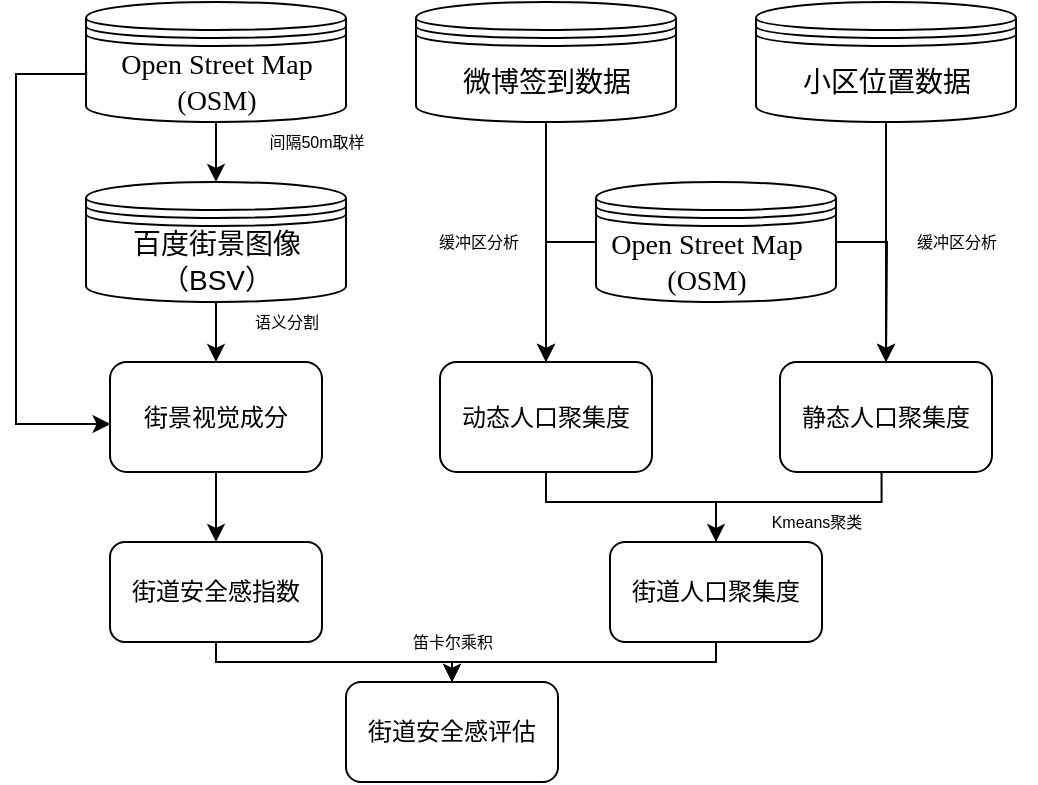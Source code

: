 <mxfile version="14.9.6" type="github">
  <diagram id="6N_ewtBZJs5F_yJLtqRA" name="Page-1">
    <mxGraphModel dx="811" dy="458" grid="1" gridSize="10" guides="1" tooltips="1" connect="1" arrows="1" fold="1" page="1" pageScale="1" pageWidth="827" pageHeight="1169" math="0" shadow="0">
      <root>
        <mxCell id="0" />
        <mxCell id="1" parent="0" />
        <mxCell id="m9OnQ0465nBhQeLXxnc5-4" value="&lt;span style=&quot;font-size: 8px;&quot;&gt;间隔50m取样&lt;/span&gt;" style="text;html=1;align=center;verticalAlign=middle;resizable=0;points=[];autosize=1;strokeColor=none;fontSize=8;" vertex="1" parent="1">
          <mxGeometry x="295" y="120" width="90" height="20" as="geometry" />
        </mxCell>
        <mxCell id="m9OnQ0465nBhQeLXxnc5-8" value="" style="shape=datastore;whiteSpace=wrap;html=1;" vertex="1" parent="1">
          <mxGeometry x="225" y="60" width="130" height="60" as="geometry" />
        </mxCell>
        <mxCell id="m9OnQ0465nBhQeLXxnc5-23" style="edgeStyle=orthogonalEdgeStyle;rounded=0;orthogonalLoop=1;jettySize=auto;html=1;entryX=0.5;entryY=0;entryDx=0;entryDy=0;" edge="1" parent="1" source="m9OnQ0465nBhQeLXxnc5-9" target="m9OnQ0465nBhQeLXxnc5-17">
          <mxGeometry relative="1" as="geometry">
            <mxPoint x="290" y="262" as="targetPoint" />
            <Array as="points" />
          </mxGeometry>
        </mxCell>
        <mxCell id="m9OnQ0465nBhQeLXxnc5-9" value="" style="shape=datastore;whiteSpace=wrap;html=1;" vertex="1" parent="1">
          <mxGeometry x="225" y="150" width="130" height="60" as="geometry" />
        </mxCell>
        <mxCell id="m9OnQ0465nBhQeLXxnc5-28" style="edgeStyle=orthogonalEdgeStyle;rounded=0;orthogonalLoop=1;jettySize=auto;html=1;exitX=0.5;exitY=1;exitDx=0;exitDy=0;entryX=0.5;entryY=0;entryDx=0;entryDy=0;" edge="1" parent="1" source="m9OnQ0465nBhQeLXxnc5-10" target="m9OnQ0465nBhQeLXxnc5-27">
          <mxGeometry relative="1" as="geometry" />
        </mxCell>
        <mxCell id="m9OnQ0465nBhQeLXxnc5-10" value="" style="shape=datastore;whiteSpace=wrap;html=1;" vertex="1" parent="1">
          <mxGeometry x="390" y="60" width="130" height="60" as="geometry" />
        </mxCell>
        <mxCell id="m9OnQ0465nBhQeLXxnc5-30" style="edgeStyle=orthogonalEdgeStyle;rounded=0;orthogonalLoop=1;jettySize=auto;html=1;exitX=0.5;exitY=1;exitDx=0;exitDy=0;entryX=0.5;entryY=0;entryDx=0;entryDy=0;" edge="1" parent="1" source="m9OnQ0465nBhQeLXxnc5-11" target="m9OnQ0465nBhQeLXxnc5-29">
          <mxGeometry relative="1" as="geometry" />
        </mxCell>
        <mxCell id="m9OnQ0465nBhQeLXxnc5-11" value="" style="shape=datastore;whiteSpace=wrap;html=1;" vertex="1" parent="1">
          <mxGeometry x="560" y="60" width="130" height="60" as="geometry" />
        </mxCell>
        <mxCell id="m9OnQ0465nBhQeLXxnc5-24" style="edgeStyle=orthogonalEdgeStyle;rounded=0;orthogonalLoop=1;jettySize=auto;html=1;entryX=0.003;entryY=0.571;entryDx=0;entryDy=0;entryPerimeter=0;exitX=0.001;exitY=0.578;exitDx=0;exitDy=0;exitPerimeter=0;" edge="1" parent="1" source="m9OnQ0465nBhQeLXxnc5-8" target="m9OnQ0465nBhQeLXxnc5-17">
          <mxGeometry relative="1" as="geometry">
            <Array as="points">
              <mxPoint x="225" y="96" />
              <mxPoint x="190" y="96" />
              <mxPoint x="190" y="271" />
              <mxPoint x="237" y="271" />
            </Array>
          </mxGeometry>
        </mxCell>
        <mxCell id="m9OnQ0465nBhQeLXxnc5-12" value="&lt;font style=&quot;font-size: 14px&quot;&gt;&lt;font face=&quot;Times New Roman&quot;&gt;Open Street Map&lt;br&gt;(OSM)&lt;/font&gt;&lt;br&gt;&lt;/font&gt;" style="text;html=1;align=center;verticalAlign=middle;resizable=0;points=[];autosize=1;strokeColor=none;" vertex="1" parent="1">
          <mxGeometry x="235" y="80" width="110" height="40" as="geometry" />
        </mxCell>
        <mxCell id="m9OnQ0465nBhQeLXxnc5-13" value="" style="endArrow=classic;html=1;entryX=0.5;entryY=0;entryDx=0;entryDy=0;exitX=0.5;exitY=1;exitDx=0;exitDy=0;" edge="1" parent="1" source="m9OnQ0465nBhQeLXxnc5-8" target="m9OnQ0465nBhQeLXxnc5-9">
          <mxGeometry width="50" height="50" relative="1" as="geometry">
            <mxPoint x="290" y="82" as="sourcePoint" />
            <mxPoint x="530" y="180" as="targetPoint" />
          </mxGeometry>
        </mxCell>
        <mxCell id="m9OnQ0465nBhQeLXxnc5-14" value="&lt;font style=&quot;font-size: 14px&quot;&gt;&lt;font face=&quot;Times New Roman&quot;&gt;百度街景图像&lt;br&gt;&lt;/font&gt;（BSV）&lt;br&gt;&lt;/font&gt;" style="text;html=1;align=center;verticalAlign=middle;resizable=0;points=[];autosize=1;strokeColor=none;" vertex="1" parent="1">
          <mxGeometry x="240" y="170" width="100" height="40" as="geometry" />
        </mxCell>
        <mxCell id="m9OnQ0465nBhQeLXxnc5-15" value="&lt;font style=&quot;font-size: 14px&quot;&gt;&lt;font face=&quot;Times New Roman&quot;&gt;微博签到数据&lt;/font&gt;&lt;span style=&quot;color: rgba(0 , 0 , 0 , 0) ; font-family: monospace ; font-size: 0px&quot;&gt;%3CmxGraphModel%3E%3Croot%3E%3CmxCell%20id%3D%220%22%2F%3E%3CmxCell%20id%3D%221%22%20parent%3D%220%22%2F%3E%3CmxCell%20id%3D%222%22%20value%3D%22%26lt%3Bfont%20style%3D%26quot%3Bfont-size%3A%2014px%26quot%3B%26gt%3B%26lt%3Bfont%20face%3D%26quot%3BTimes%20New%20Roman%26quot%3B%26gt%3B%E7%99%BE%E5%BA%A6%E8%A1%97%E6%99%AF%E5%9B%BE%E5%83%8F%26lt%3Bbr%26gt%3B%26lt%3B%2Ffont%26gt%3B%EF%BC%88BSV%EF%BC%89%26lt%3Bbr%26gt%3B%26lt%3B%2Ffont%26gt%3B%22%20style%3D%22text%3Bhtml%3D1%3Balign%3Dcenter%3BverticalAlign%3Dmiddle%3Bresizable%3D0%3Bpoints%3D%5B%5D%3Bautosize%3D1%3BstrokeColor%3Dnone%3B%22%20vertex%3D%221%22%20parent%3D%221%22%3E%3CmxGeometry%20x%3D%22150%22%20y%3D%22290%22%20width%3D%22100%22%20height%3D%2240%22%20as%3D%22geometry%22%2F%3E%3C%2FmxCell%3E%3C%2Froot%3E%3C%2FmxGraphModel%3E&lt;/span&gt;&lt;br&gt;&lt;/font&gt;" style="text;html=1;align=center;verticalAlign=middle;resizable=0;points=[];autosize=1;strokeColor=none;" vertex="1" parent="1">
          <mxGeometry x="405" y="90" width="100" height="20" as="geometry" />
        </mxCell>
        <mxCell id="m9OnQ0465nBhQeLXxnc5-16" value="&lt;font style=&quot;font-size: 14px&quot;&gt;&lt;font face=&quot;Times New Roman&quot;&gt;小区位置数据&lt;/font&gt;&lt;br&gt;&lt;/font&gt;" style="text;html=1;align=center;verticalAlign=middle;resizable=0;points=[];autosize=1;strokeColor=none;" vertex="1" parent="1">
          <mxGeometry x="575" y="90" width="100" height="20" as="geometry" />
        </mxCell>
        <mxCell id="m9OnQ0465nBhQeLXxnc5-21" style="edgeStyle=orthogonalEdgeStyle;rounded=0;orthogonalLoop=1;jettySize=auto;html=1;entryX=0.5;entryY=0;entryDx=0;entryDy=0;" edge="1" parent="1" source="m9OnQ0465nBhQeLXxnc5-17" target="m9OnQ0465nBhQeLXxnc5-20">
          <mxGeometry relative="1" as="geometry" />
        </mxCell>
        <mxCell id="m9OnQ0465nBhQeLXxnc5-17" value="街景视觉成分" style="rounded=1;whiteSpace=wrap;html=1;" vertex="1" parent="1">
          <mxGeometry x="237" y="240" width="106" height="55" as="geometry" />
        </mxCell>
        <mxCell id="m9OnQ0465nBhQeLXxnc5-19" value="&lt;span style=&quot;font-size: 8px;&quot;&gt;语义分割&lt;/span&gt;" style="text;html=1;align=center;verticalAlign=middle;resizable=0;points=[];autosize=1;strokeColor=none;fontSize=8;" vertex="1" parent="1">
          <mxGeometry x="295" y="210" width="60" height="20" as="geometry" />
        </mxCell>
        <mxCell id="m9OnQ0465nBhQeLXxnc5-41" style="edgeStyle=orthogonalEdgeStyle;rounded=0;orthogonalLoop=1;jettySize=auto;html=1;exitX=0.5;exitY=1;exitDx=0;exitDy=0;entryX=0.5;entryY=0;entryDx=0;entryDy=0;fontSize=8;" edge="1" parent="1" source="m9OnQ0465nBhQeLXxnc5-20" target="m9OnQ0465nBhQeLXxnc5-40">
          <mxGeometry relative="1" as="geometry">
            <Array as="points">
              <mxPoint x="290" y="390" />
              <mxPoint x="408" y="390" />
            </Array>
          </mxGeometry>
        </mxCell>
        <mxCell id="m9OnQ0465nBhQeLXxnc5-20" value="街道安全感指数" style="rounded=1;whiteSpace=wrap;html=1;" vertex="1" parent="1">
          <mxGeometry x="237" y="330" width="106" height="50" as="geometry" />
        </mxCell>
        <mxCell id="m9OnQ0465nBhQeLXxnc5-38" style="edgeStyle=orthogonalEdgeStyle;rounded=0;orthogonalLoop=1;jettySize=auto;html=1;exitX=1;exitY=0.5;exitDx=0;exitDy=0;entryX=0.5;entryY=0;entryDx=0;entryDy=0;" edge="1" parent="1" source="m9OnQ0465nBhQeLXxnc5-25">
          <mxGeometry relative="1" as="geometry">
            <mxPoint x="625.0" y="240" as="targetPoint" />
          </mxGeometry>
        </mxCell>
        <mxCell id="m9OnQ0465nBhQeLXxnc5-25" value="" style="shape=datastore;whiteSpace=wrap;html=1;" vertex="1" parent="1">
          <mxGeometry x="480" y="150" width="120" height="60" as="geometry" />
        </mxCell>
        <mxCell id="m9OnQ0465nBhQeLXxnc5-37" style="edgeStyle=orthogonalEdgeStyle;rounded=0;orthogonalLoop=1;jettySize=auto;html=1;entryX=0.5;entryY=0;entryDx=0;entryDy=0;exitX=0;exitY=0.5;exitDx=0;exitDy=0;" edge="1" parent="1" source="m9OnQ0465nBhQeLXxnc5-25" target="m9OnQ0465nBhQeLXxnc5-27">
          <mxGeometry relative="1" as="geometry" />
        </mxCell>
        <mxCell id="m9OnQ0465nBhQeLXxnc5-26" value="&lt;font style=&quot;font-size: 14px&quot;&gt;&lt;font face=&quot;Times New Roman&quot;&gt;Open Street Map&lt;br&gt;(OSM)&lt;/font&gt;&lt;br&gt;&lt;/font&gt;" style="text;html=1;align=center;verticalAlign=middle;resizable=0;points=[];autosize=1;strokeColor=none;" vertex="1" parent="1">
          <mxGeometry x="480" y="170" width="110" height="40" as="geometry" />
        </mxCell>
        <mxCell id="m9OnQ0465nBhQeLXxnc5-35" style="edgeStyle=orthogonalEdgeStyle;rounded=0;orthogonalLoop=1;jettySize=auto;html=1;exitX=0.5;exitY=1;exitDx=0;exitDy=0;entryX=0.5;entryY=0;entryDx=0;entryDy=0;" edge="1" parent="1" source="m9OnQ0465nBhQeLXxnc5-27" target="m9OnQ0465nBhQeLXxnc5-34">
          <mxGeometry relative="1" as="geometry">
            <Array as="points">
              <mxPoint x="455" y="310" />
              <mxPoint x="540" y="310" />
            </Array>
          </mxGeometry>
        </mxCell>
        <mxCell id="m9OnQ0465nBhQeLXxnc5-27" value="动态人口聚集度" style="rounded=1;whiteSpace=wrap;html=1;" vertex="1" parent="1">
          <mxGeometry x="402" y="240" width="106" height="55" as="geometry" />
        </mxCell>
        <mxCell id="m9OnQ0465nBhQeLXxnc5-36" style="edgeStyle=orthogonalEdgeStyle;rounded=0;orthogonalLoop=1;jettySize=auto;html=1;exitX=0.479;exitY=0.993;exitDx=0;exitDy=0;exitPerimeter=0;startArrow=none;" edge="1" parent="1" source="m9OnQ0465nBhQeLXxnc5-34">
          <mxGeometry relative="1" as="geometry">
            <mxPoint x="582.5" y="365" as="targetPoint" />
            <mxPoint x="667.5" y="320" as="sourcePoint" />
            <Array as="points">
              <mxPoint x="538" y="330" />
              <mxPoint x="540" y="330" />
              <mxPoint x="540" y="365" />
            </Array>
          </mxGeometry>
        </mxCell>
        <mxCell id="m9OnQ0465nBhQeLXxnc5-29" value="静态人口聚集度" style="rounded=1;whiteSpace=wrap;html=1;" vertex="1" parent="1">
          <mxGeometry x="572" y="240" width="106" height="55" as="geometry" />
        </mxCell>
        <mxCell id="m9OnQ0465nBhQeLXxnc5-42" style="edgeStyle=orthogonalEdgeStyle;rounded=0;orthogonalLoop=1;jettySize=auto;html=1;exitX=0.5;exitY=1;exitDx=0;exitDy=0;entryX=0.5;entryY=0;entryDx=0;entryDy=0;fontSize=8;" edge="1" parent="1" source="m9OnQ0465nBhQeLXxnc5-34" target="m9OnQ0465nBhQeLXxnc5-40">
          <mxGeometry relative="1" as="geometry">
            <Array as="points">
              <mxPoint x="540" y="390" />
              <mxPoint x="408" y="390" />
            </Array>
          </mxGeometry>
        </mxCell>
        <mxCell id="m9OnQ0465nBhQeLXxnc5-34" value="街道人口聚集度" style="rounded=1;whiteSpace=wrap;html=1;" vertex="1" parent="1">
          <mxGeometry x="487" y="330" width="106" height="50" as="geometry" />
        </mxCell>
        <mxCell id="m9OnQ0465nBhQeLXxnc5-39" value="" style="edgeStyle=orthogonalEdgeStyle;rounded=0;orthogonalLoop=1;jettySize=auto;html=1;exitX=0.479;exitY=0.993;exitDx=0;exitDy=0;exitPerimeter=0;endArrow=none;" edge="1" parent="1" source="m9OnQ0465nBhQeLXxnc5-29" target="m9OnQ0465nBhQeLXxnc5-34">
          <mxGeometry relative="1" as="geometry">
            <mxPoint x="582.5" y="365" as="targetPoint" />
            <mxPoint x="622.774" y="294.615" as="sourcePoint" />
            <Array as="points">
              <mxPoint x="623" y="310" />
              <mxPoint x="540" y="310" />
            </Array>
          </mxGeometry>
        </mxCell>
        <mxCell id="m9OnQ0465nBhQeLXxnc5-40" value="街道安全感评估" style="rounded=1;whiteSpace=wrap;html=1;" vertex="1" parent="1">
          <mxGeometry x="355" y="400" width="106" height="50" as="geometry" />
        </mxCell>
        <mxCell id="m9OnQ0465nBhQeLXxnc5-43" value="缓冲区分析" style="text;html=1;align=center;verticalAlign=middle;resizable=0;points=[];autosize=1;strokeColor=none;fontSize=8;" vertex="1" parent="1">
          <mxGeometry x="381" y="170" width="80" height="20" as="geometry" />
        </mxCell>
        <mxCell id="m9OnQ0465nBhQeLXxnc5-44" value="缓冲区分析" style="text;html=1;align=center;verticalAlign=middle;resizable=0;points=[];autosize=1;strokeColor=none;fontSize=8;" vertex="1" parent="1">
          <mxGeometry x="620" y="170" width="80" height="20" as="geometry" />
        </mxCell>
        <mxCell id="m9OnQ0465nBhQeLXxnc5-45" value="Kmeans聚类" style="text;html=1;align=center;verticalAlign=middle;resizable=0;points=[];autosize=1;strokeColor=none;fontSize=8;" vertex="1" parent="1">
          <mxGeometry x="550" y="310" width="80" height="20" as="geometry" />
        </mxCell>
        <mxCell id="m9OnQ0465nBhQeLXxnc5-46" value="笛卡尔乘积" style="text;html=1;align=center;verticalAlign=middle;resizable=0;points=[];autosize=1;strokeColor=none;fontSize=8;" vertex="1" parent="1">
          <mxGeometry x="368" y="370" width="80" height="20" as="geometry" />
        </mxCell>
      </root>
    </mxGraphModel>
  </diagram>
</mxfile>

